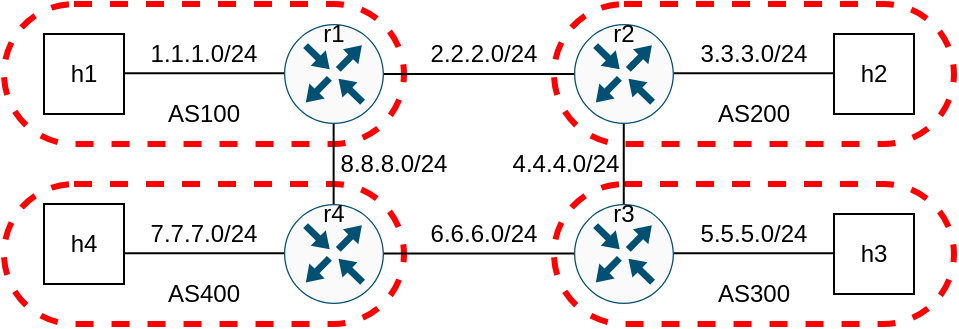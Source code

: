 <mxfile version="24.4.6" type="device">
  <diagram name="Page-1" id="5-cR8xR8jlmjBtIGSK6a">
    <mxGraphModel dx="333" dy="250" grid="1" gridSize="10" guides="1" tooltips="1" connect="1" arrows="1" fold="1" page="1" pageScale="1" pageWidth="850" pageHeight="1100" math="0" shadow="0">
      <root>
        <mxCell id="0" />
        <mxCell id="1" parent="0" />
        <mxCell id="LpAIOIBqo5t7r4U0BepU-15" value="" style="rounded=1;whiteSpace=wrap;html=1;arcSize=50;fillColor=none;strokeColor=#ff0000;strokeWidth=3;dashed=1;" vertex="1" parent="1">
          <mxGeometry x="425" y="180" width="200" height="70" as="geometry" />
        </mxCell>
        <mxCell id="LpAIOIBqo5t7r4U0BepU-11" value="" style="rounded=1;whiteSpace=wrap;html=1;arcSize=50;fillColor=none;strokeColor=#ff0000;strokeWidth=3;dashed=1;" vertex="1" parent="1">
          <mxGeometry x="150" y="180" width="200" height="70" as="geometry" />
        </mxCell>
        <mxCell id="LpAIOIBqo5t7r4U0BepU-1" value="" style="sketch=0;points=[[0.5,0,0],[1,0.5,0],[0.5,1,0],[0,0.5,0],[0.145,0.145,0],[0.856,0.145,0],[0.855,0.856,0],[0.145,0.855,0]];verticalLabelPosition=bottom;html=1;verticalAlign=top;aspect=fixed;align=center;pointerEvents=1;shape=mxgraph.cisco19.rect;prIcon=router;fillColor=#FAFAFA;strokeColor=#005073;" vertex="1" parent="1">
          <mxGeometry x="290" y="190" width="50" height="50" as="geometry" />
        </mxCell>
        <mxCell id="LpAIOIBqo5t7r4U0BepU-2" value="" style="sketch=0;points=[[0.5,0,0],[1,0.5,0],[0.5,1,0],[0,0.5,0],[0.145,0.145,0],[0.856,0.145,0],[0.855,0.856,0],[0.145,0.855,0]];verticalLabelPosition=bottom;html=1;verticalAlign=top;aspect=fixed;align=center;pointerEvents=1;shape=mxgraph.cisco19.rect;prIcon=router;fillColor=#FAFAFA;strokeColor=#005073;" vertex="1" parent="1">
          <mxGeometry x="435" y="190" width="50" height="50" as="geometry" />
        </mxCell>
        <mxCell id="LpAIOIBqo5t7r4U0BepU-3" value="" style="endArrow=none;html=1;rounded=0;entryX=0;entryY=0.5;entryDx=0;entryDy=0;entryPerimeter=0;exitX=1;exitY=0.5;exitDx=0;exitDy=0;exitPerimeter=0;" edge="1" parent="1" source="LpAIOIBqo5t7r4U0BepU-1" target="LpAIOIBqo5t7r4U0BepU-2">
          <mxGeometry width="50" height="50" relative="1" as="geometry">
            <mxPoint x="340" y="220" as="sourcePoint" />
            <mxPoint x="390" y="170" as="targetPoint" />
          </mxGeometry>
        </mxCell>
        <mxCell id="LpAIOIBqo5t7r4U0BepU-4" value="2.2.2.0/24" style="text;strokeColor=none;align=center;fillColor=none;html=1;verticalAlign=middle;whiteSpace=wrap;rounded=0;" vertex="1" parent="1">
          <mxGeometry x="360" y="190" width="60" height="30" as="geometry" />
        </mxCell>
        <mxCell id="LpAIOIBqo5t7r4U0BepU-5" value="" style="edgeStyle=none;orthogonalLoop=1;jettySize=auto;html=1;rounded=0;endArrow=none;endFill=0;" edge="1" parent="1">
          <mxGeometry width="80" relative="1" as="geometry">
            <mxPoint x="210" y="214.67" as="sourcePoint" />
            <mxPoint x="290" y="214.67" as="targetPoint" />
            <Array as="points" />
          </mxGeometry>
        </mxCell>
        <mxCell id="LpAIOIBqo5t7r4U0BepU-6" value="" style="edgeStyle=none;orthogonalLoop=1;jettySize=auto;html=1;rounded=0;endArrow=none;endFill=0;" edge="1" parent="1">
          <mxGeometry width="80" relative="1" as="geometry">
            <mxPoint x="485" y="214.67" as="sourcePoint" />
            <mxPoint x="565" y="214.67" as="targetPoint" />
            <Array as="points" />
          </mxGeometry>
        </mxCell>
        <mxCell id="LpAIOIBqo5t7r4U0BepU-7" value="1.1.1.0/24" style="text;strokeColor=none;align=center;fillColor=none;html=1;verticalAlign=middle;whiteSpace=wrap;rounded=0;" vertex="1" parent="1">
          <mxGeometry x="220" y="190" width="60" height="30" as="geometry" />
        </mxCell>
        <mxCell id="LpAIOIBqo5t7r4U0BepU-8" value="3.3.3.0/24" style="text;strokeColor=none;align=center;fillColor=none;html=1;verticalAlign=middle;whiteSpace=wrap;rounded=0;" vertex="1" parent="1">
          <mxGeometry x="495" y="190" width="60" height="30" as="geometry" />
        </mxCell>
        <mxCell id="LpAIOIBqo5t7r4U0BepU-9" value="h1" style="whiteSpace=wrap;html=1;aspect=fixed;" vertex="1" parent="1">
          <mxGeometry x="170" y="195" width="40" height="40" as="geometry" />
        </mxCell>
        <mxCell id="LpAIOIBqo5t7r4U0BepU-10" value="h2" style="whiteSpace=wrap;html=1;aspect=fixed;" vertex="1" parent="1">
          <mxGeometry x="565" y="195" width="40" height="40" as="geometry" />
        </mxCell>
        <mxCell id="LpAIOIBqo5t7r4U0BepU-14" value="AS100" style="text;strokeColor=none;align=center;fillColor=none;html=1;verticalAlign=middle;whiteSpace=wrap;rounded=0;" vertex="1" parent="1">
          <mxGeometry x="220" y="220" width="60" height="30" as="geometry" />
        </mxCell>
        <mxCell id="LpAIOIBqo5t7r4U0BepU-16" value="AS200" style="text;strokeColor=none;align=center;fillColor=none;html=1;verticalAlign=middle;whiteSpace=wrap;rounded=0;" vertex="1" parent="1">
          <mxGeometry x="495" y="220" width="60" height="30" as="geometry" />
        </mxCell>
        <mxCell id="LpAIOIBqo5t7r4U0BepU-17" value="r1" style="text;strokeColor=none;align=center;fillColor=none;html=1;verticalAlign=middle;whiteSpace=wrap;rounded=0;" vertex="1" parent="1">
          <mxGeometry x="285" y="180" width="60" height="30" as="geometry" />
        </mxCell>
        <mxCell id="LpAIOIBqo5t7r4U0BepU-20" value="r2" style="text;strokeColor=none;align=center;fillColor=none;html=1;verticalAlign=middle;whiteSpace=wrap;rounded=0;" vertex="1" parent="1">
          <mxGeometry x="430" y="180" width="60" height="30" as="geometry" />
        </mxCell>
        <mxCell id="LpAIOIBqo5t7r4U0BepU-21" value="" style="rounded=1;whiteSpace=wrap;html=1;arcSize=50;fillColor=none;strokeColor=#ff0000;strokeWidth=3;dashed=1;" vertex="1" parent="1">
          <mxGeometry x="425" y="270" width="200" height="70" as="geometry" />
        </mxCell>
        <mxCell id="LpAIOIBqo5t7r4U0BepU-22" value="" style="sketch=0;points=[[0.5,0,0],[1,0.5,0],[0.5,1,0],[0,0.5,0],[0.145,0.145,0],[0.856,0.145,0],[0.855,0.856,0],[0.145,0.855,0]];verticalLabelPosition=bottom;html=1;verticalAlign=top;aspect=fixed;align=center;pointerEvents=1;shape=mxgraph.cisco19.rect;prIcon=router;fillColor=#FAFAFA;strokeColor=#005073;" vertex="1" parent="1">
          <mxGeometry x="435" y="280" width="50" height="50" as="geometry" />
        </mxCell>
        <mxCell id="LpAIOIBqo5t7r4U0BepU-23" value="" style="edgeStyle=none;orthogonalLoop=1;jettySize=auto;html=1;rounded=0;endArrow=none;endFill=0;" edge="1" parent="1">
          <mxGeometry width="80" relative="1" as="geometry">
            <mxPoint x="485" y="304.67" as="sourcePoint" />
            <mxPoint x="565" y="304.67" as="targetPoint" />
            <Array as="points" />
          </mxGeometry>
        </mxCell>
        <mxCell id="LpAIOIBqo5t7r4U0BepU-24" value="5.5.5.0/24" style="text;strokeColor=none;align=center;fillColor=none;html=1;verticalAlign=middle;whiteSpace=wrap;rounded=0;" vertex="1" parent="1">
          <mxGeometry x="495" y="280" width="60" height="30" as="geometry" />
        </mxCell>
        <mxCell id="LpAIOIBqo5t7r4U0BepU-25" value="h3" style="whiteSpace=wrap;html=1;aspect=fixed;" vertex="1" parent="1">
          <mxGeometry x="565" y="285" width="40" height="40" as="geometry" />
        </mxCell>
        <mxCell id="LpAIOIBqo5t7r4U0BepU-26" value="AS300" style="text;strokeColor=none;align=center;fillColor=none;html=1;verticalAlign=middle;whiteSpace=wrap;rounded=0;" vertex="1" parent="1">
          <mxGeometry x="495" y="310" width="60" height="30" as="geometry" />
        </mxCell>
        <mxCell id="LpAIOIBqo5t7r4U0BepU-27" value="r3" style="text;strokeColor=none;align=center;fillColor=none;html=1;verticalAlign=middle;whiteSpace=wrap;rounded=0;" vertex="1" parent="1">
          <mxGeometry x="430" y="270" width="60" height="30" as="geometry" />
        </mxCell>
        <mxCell id="LpAIOIBqo5t7r4U0BepU-28" value="" style="edgeStyle=none;orthogonalLoop=1;jettySize=auto;html=1;rounded=0;endArrow=none;endFill=0;" edge="1" parent="1">
          <mxGeometry width="80" relative="1" as="geometry">
            <mxPoint x="459.88" y="280" as="sourcePoint" />
            <mxPoint x="459.88" y="240.0" as="targetPoint" />
            <Array as="points" />
          </mxGeometry>
        </mxCell>
        <mxCell id="LpAIOIBqo5t7r4U0BepU-29" value="4.4.4.0/24" style="text;strokeColor=none;align=center;fillColor=none;html=1;verticalAlign=middle;whiteSpace=wrap;rounded=0;" vertex="1" parent="1">
          <mxGeometry x="401" y="245" width="60" height="30" as="geometry" />
        </mxCell>
        <mxCell id="LpAIOIBqo5t7r4U0BepU-30" value="" style="rounded=1;whiteSpace=wrap;html=1;arcSize=50;fillColor=none;strokeColor=#ff0000;strokeWidth=3;dashed=1;" vertex="1" parent="1">
          <mxGeometry x="150" y="270" width="200" height="70" as="geometry" />
        </mxCell>
        <mxCell id="LpAIOIBqo5t7r4U0BepU-31" value="" style="sketch=0;points=[[0.5,0,0],[1,0.5,0],[0.5,1,0],[0,0.5,0],[0.145,0.145,0],[0.856,0.145,0],[0.855,0.856,0],[0.145,0.855,0]];verticalLabelPosition=bottom;html=1;verticalAlign=top;aspect=fixed;align=center;pointerEvents=1;shape=mxgraph.cisco19.rect;prIcon=router;fillColor=#FAFAFA;strokeColor=#005073;" vertex="1" parent="1">
          <mxGeometry x="290" y="280" width="50" height="50" as="geometry" />
        </mxCell>
        <mxCell id="LpAIOIBqo5t7r4U0BepU-32" value="" style="edgeStyle=none;orthogonalLoop=1;jettySize=auto;html=1;rounded=0;endArrow=none;endFill=0;" edge="1" parent="1">
          <mxGeometry width="80" relative="1" as="geometry">
            <mxPoint x="210" y="304.67" as="sourcePoint" />
            <mxPoint x="290" y="304.67" as="targetPoint" />
            <Array as="points" />
          </mxGeometry>
        </mxCell>
        <mxCell id="LpAIOIBqo5t7r4U0BepU-33" value="7.7.7.0/24" style="text;strokeColor=none;align=center;fillColor=none;html=1;verticalAlign=middle;whiteSpace=wrap;rounded=0;" vertex="1" parent="1">
          <mxGeometry x="220" y="280" width="60" height="30" as="geometry" />
        </mxCell>
        <mxCell id="LpAIOIBqo5t7r4U0BepU-34" value="h4" style="whiteSpace=wrap;html=1;aspect=fixed;" vertex="1" parent="1">
          <mxGeometry x="170" y="280" width="40" height="40" as="geometry" />
        </mxCell>
        <mxCell id="LpAIOIBqo5t7r4U0BepU-35" value="AS400" style="text;strokeColor=none;align=center;fillColor=none;html=1;verticalAlign=middle;whiteSpace=wrap;rounded=0;" vertex="1" parent="1">
          <mxGeometry x="220" y="310" width="60" height="30" as="geometry" />
        </mxCell>
        <mxCell id="LpAIOIBqo5t7r4U0BepU-39" value="6.6.6.0/24" style="text;strokeColor=none;align=center;fillColor=none;html=1;verticalAlign=middle;whiteSpace=wrap;rounded=0;" vertex="1" parent="1">
          <mxGeometry x="360" y="280" width="60" height="30" as="geometry" />
        </mxCell>
        <mxCell id="LpAIOIBqo5t7r4U0BepU-40" value="" style="edgeStyle=none;orthogonalLoop=1;jettySize=auto;html=1;rounded=0;endArrow=none;endFill=0;" edge="1" parent="1">
          <mxGeometry width="80" relative="1" as="geometry">
            <mxPoint x="314.81" y="280" as="sourcePoint" />
            <mxPoint x="314.81" y="240.0" as="targetPoint" />
            <Array as="points" />
          </mxGeometry>
        </mxCell>
        <mxCell id="LpAIOIBqo5t7r4U0BepU-41" value="" style="endArrow=none;html=1;rounded=0;entryX=0;entryY=0.5;entryDx=0;entryDy=0;entryPerimeter=0;exitX=1;exitY=0.5;exitDx=0;exitDy=0;exitPerimeter=0;" edge="1" parent="1">
          <mxGeometry width="50" height="50" relative="1" as="geometry">
            <mxPoint x="340" y="304.81" as="sourcePoint" />
            <mxPoint x="435" y="304.81" as="targetPoint" />
          </mxGeometry>
        </mxCell>
        <mxCell id="LpAIOIBqo5t7r4U0BepU-42" value="8.8.8.0/24" style="text;strokeColor=none;align=center;fillColor=none;html=1;verticalAlign=middle;whiteSpace=wrap;rounded=0;" vertex="1" parent="1">
          <mxGeometry x="315" y="245" width="60" height="30" as="geometry" />
        </mxCell>
        <mxCell id="LpAIOIBqo5t7r4U0BepU-43" value="r4" style="text;strokeColor=none;align=center;fillColor=none;html=1;verticalAlign=middle;whiteSpace=wrap;rounded=0;" vertex="1" parent="1">
          <mxGeometry x="285" y="270" width="60" height="30" as="geometry" />
        </mxCell>
      </root>
    </mxGraphModel>
  </diagram>
</mxfile>
